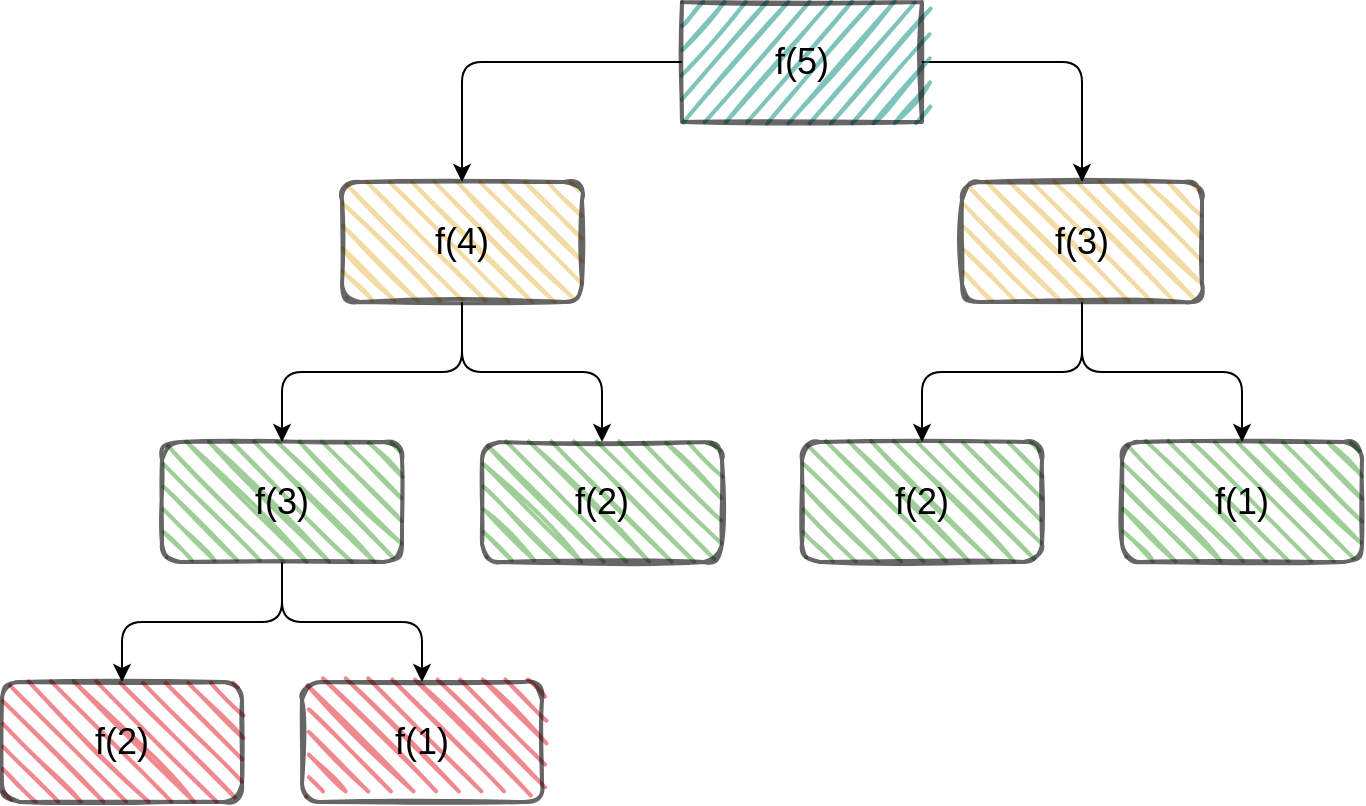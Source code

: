 <mxfile>
    <diagram id="36hcUj7Fq_DNSgl9F0N3" name="fibonacci">
        <mxGraphModel dx="898" dy="603" grid="1" gridSize="10" guides="1" tooltips="1" connect="1" arrows="1" fold="1" page="1" pageScale="1" pageWidth="3300" pageHeight="4681" math="0" shadow="0">
            <root>
                <mxCell id="h4GQ-53Qwtl_8EkgxiI2-0"/>
                <mxCell id="h4GQ-53Qwtl_8EkgxiI2-1" parent="h4GQ-53Qwtl_8EkgxiI2-0"/>
                <mxCell id="gaRi4YYamGoYE7XRBfTo-9" style="edgeStyle=orthogonalEdgeStyle;html=1;entryX=0.5;entryY=0;entryDx=0;entryDy=0;" edge="1" parent="h4GQ-53Qwtl_8EkgxiI2-1" source="Lf04z1CVRfnf9H07lDN5-0" target="gaRi4YYamGoYE7XRBfTo-0">
                    <mxGeometry relative="1" as="geometry"/>
                </mxCell>
                <mxCell id="gaRi4YYamGoYE7XRBfTo-10" style="edgeStyle=orthogonalEdgeStyle;html=1;" edge="1" parent="h4GQ-53Qwtl_8EkgxiI2-1" source="Lf04z1CVRfnf9H07lDN5-0" target="gaRi4YYamGoYE7XRBfTo-1">
                    <mxGeometry relative="1" as="geometry"/>
                </mxCell>
                <mxCell id="Lf04z1CVRfnf9H07lDN5-0" value="&lt;span style=&quot;font-size: 18px&quot;&gt;f(4)&lt;/span&gt;" style="rounded=1;whiteSpace=wrap;html=1;strokeWidth=2;fillWeight=2;hachureGap=8;hachureAngle=45;fillColor=#E9C46A;sketch=1;fontSize=16;fillStyle=dots;opacity=60;" vertex="1" parent="h4GQ-53Qwtl_8EkgxiI2-1">
                    <mxGeometry x="380" y="990" width="120" height="60" as="geometry"/>
                </mxCell>
                <mxCell id="gaRi4YYamGoYE7XRBfTo-6" style="edgeStyle=orthogonalEdgeStyle;html=1;entryX=0.5;entryY=0;entryDx=0;entryDy=0;" edge="1" parent="h4GQ-53Qwtl_8EkgxiI2-1" source="Lf04z1CVRfnf9H07lDN5-2" target="Lf04z1CVRfnf9H07lDN5-0">
                    <mxGeometry relative="1" as="geometry"/>
                </mxCell>
                <mxCell id="gaRi4YYamGoYE7XRBfTo-8" style="edgeStyle=orthogonalEdgeStyle;html=1;entryX=0.5;entryY=0;entryDx=0;entryDy=0;" edge="1" parent="h4GQ-53Qwtl_8EkgxiI2-1" source="Lf04z1CVRfnf9H07lDN5-2" target="Lf04z1CVRfnf9H07lDN5-11">
                    <mxGeometry relative="1" as="geometry"/>
                </mxCell>
                <mxCell id="Lf04z1CVRfnf9H07lDN5-2" value="&lt;span style=&quot;font-size: 18px&quot;&gt;f(5)&lt;/span&gt;" style="rounded=0;whiteSpace=wrap;html=1;fontFamily=Helvetica;fontSize=12;fontColor=default;strokeColor=default;fillColor=#2A9D8F;strokeWidth=2;fillWeight=2;hachureGap=8;fillStyle=dots;sketch=1;opacity=60;" vertex="1" parent="h4GQ-53Qwtl_8EkgxiI2-1">
                    <mxGeometry x="550" y="900" width="120" height="60" as="geometry"/>
                </mxCell>
                <mxCell id="gaRi4YYamGoYE7XRBfTo-13" style="edgeStyle=orthogonalEdgeStyle;html=1;entryX=0.5;entryY=0;entryDx=0;entryDy=0;" edge="1" parent="h4GQ-53Qwtl_8EkgxiI2-1" source="Lf04z1CVRfnf9H07lDN5-11" target="gaRi4YYamGoYE7XRBfTo-2">
                    <mxGeometry relative="1" as="geometry"/>
                </mxCell>
                <mxCell id="gaRi4YYamGoYE7XRBfTo-14" style="edgeStyle=orthogonalEdgeStyle;html=1;entryX=0.5;entryY=0;entryDx=0;entryDy=0;" edge="1" parent="h4GQ-53Qwtl_8EkgxiI2-1" source="Lf04z1CVRfnf9H07lDN5-11" target="gaRi4YYamGoYE7XRBfTo-3">
                    <mxGeometry relative="1" as="geometry"/>
                </mxCell>
                <mxCell id="Lf04z1CVRfnf9H07lDN5-11" value="&lt;span style=&quot;font-size: 18px&quot;&gt;f(3)&lt;/span&gt;" style="rounded=1;whiteSpace=wrap;html=1;strokeWidth=2;fillWeight=2;hachureGap=8;hachureAngle=45;fillColor=#E9C46A;sketch=1;fontSize=16;fillStyle=dots;opacity=60;" vertex="1" parent="h4GQ-53Qwtl_8EkgxiI2-1">
                    <mxGeometry x="690" y="990" width="120" height="60" as="geometry"/>
                </mxCell>
                <mxCell id="gaRi4YYamGoYE7XRBfTo-11" style="edgeStyle=orthogonalEdgeStyle;html=1;entryX=0.5;entryY=0;entryDx=0;entryDy=0;" edge="1" parent="h4GQ-53Qwtl_8EkgxiI2-1" source="gaRi4YYamGoYE7XRBfTo-0" target="gaRi4YYamGoYE7XRBfTo-4">
                    <mxGeometry relative="1" as="geometry"/>
                </mxCell>
                <mxCell id="gaRi4YYamGoYE7XRBfTo-12" style="edgeStyle=orthogonalEdgeStyle;html=1;" edge="1" parent="h4GQ-53Qwtl_8EkgxiI2-1" source="gaRi4YYamGoYE7XRBfTo-0" target="gaRi4YYamGoYE7XRBfTo-5">
                    <mxGeometry relative="1" as="geometry"/>
                </mxCell>
                <mxCell id="gaRi4YYamGoYE7XRBfTo-0" value="&lt;span style=&quot;font-size: 18px&quot;&gt;f(3)&lt;/span&gt;" style="rounded=1;whiteSpace=wrap;html=1;strokeWidth=2;fillWeight=2;hachureGap=8;hachureAngle=45;fillColor=#5FAD56;sketch=1;fontSize=16;fillStyle=dots;opacity=60;" vertex="1" parent="h4GQ-53Qwtl_8EkgxiI2-1">
                    <mxGeometry x="290" y="1120" width="120" height="60" as="geometry"/>
                </mxCell>
                <mxCell id="gaRi4YYamGoYE7XRBfTo-1" value="&lt;span style=&quot;font-size: 18px&quot;&gt;f(2)&lt;/span&gt;" style="rounded=1;whiteSpace=wrap;html=1;strokeWidth=2;fillWeight=2;hachureGap=8;hachureAngle=45;fillColor=#5FAD56;sketch=1;fontSize=16;fillStyle=dots;opacity=60;" vertex="1" parent="h4GQ-53Qwtl_8EkgxiI2-1">
                    <mxGeometry x="450" y="1120" width="120" height="60" as="geometry"/>
                </mxCell>
                <mxCell id="gaRi4YYamGoYE7XRBfTo-2" value="&lt;span style=&quot;font-size: 18px&quot;&gt;f(2)&lt;/span&gt;" style="rounded=1;whiteSpace=wrap;html=1;strokeWidth=2;fillWeight=2;hachureGap=8;hachureAngle=45;fillColor=#5FAD56;sketch=1;fontSize=16;fillStyle=dots;opacity=60;" vertex="1" parent="h4GQ-53Qwtl_8EkgxiI2-1">
                    <mxGeometry x="610" y="1120" width="120" height="60" as="geometry"/>
                </mxCell>
                <mxCell id="gaRi4YYamGoYE7XRBfTo-3" value="&lt;span style=&quot;font-size: 18px&quot;&gt;f(1)&lt;/span&gt;" style="rounded=1;whiteSpace=wrap;html=1;strokeWidth=2;fillWeight=2;hachureGap=8;hachureAngle=45;fillColor=#5FAD56;sketch=1;fontSize=16;fillStyle=dots;opacity=60;" vertex="1" parent="h4GQ-53Qwtl_8EkgxiI2-1">
                    <mxGeometry x="770" y="1120" width="120" height="60" as="geometry"/>
                </mxCell>
                <mxCell id="gaRi4YYamGoYE7XRBfTo-4" value="&lt;span style=&quot;font-size: 18px&quot;&gt;f(2)&lt;/span&gt;" style="rounded=1;whiteSpace=wrap;html=1;strokeWidth=2;fillWeight=2;hachureGap=8;hachureAngle=45;fillColor=#E63946;sketch=1;fontSize=16;fillStyle=dots;opacity=60;" vertex="1" parent="h4GQ-53Qwtl_8EkgxiI2-1">
                    <mxGeometry x="210" y="1240" width="120" height="60" as="geometry"/>
                </mxCell>
                <mxCell id="gaRi4YYamGoYE7XRBfTo-5" value="&lt;span style=&quot;font-size: 18px&quot;&gt;f(1)&lt;/span&gt;" style="rounded=1;whiteSpace=wrap;html=1;strokeWidth=2;fillWeight=2;hachureGap=8;hachureAngle=45;fillColor=#E63946;sketch=1;fontSize=16;fillStyle=dots;opacity=60;" vertex="1" parent="h4GQ-53Qwtl_8EkgxiI2-1">
                    <mxGeometry x="360" y="1240" width="120" height="60" as="geometry"/>
                </mxCell>
            </root>
        </mxGraphModel>
    </diagram>
</mxfile>